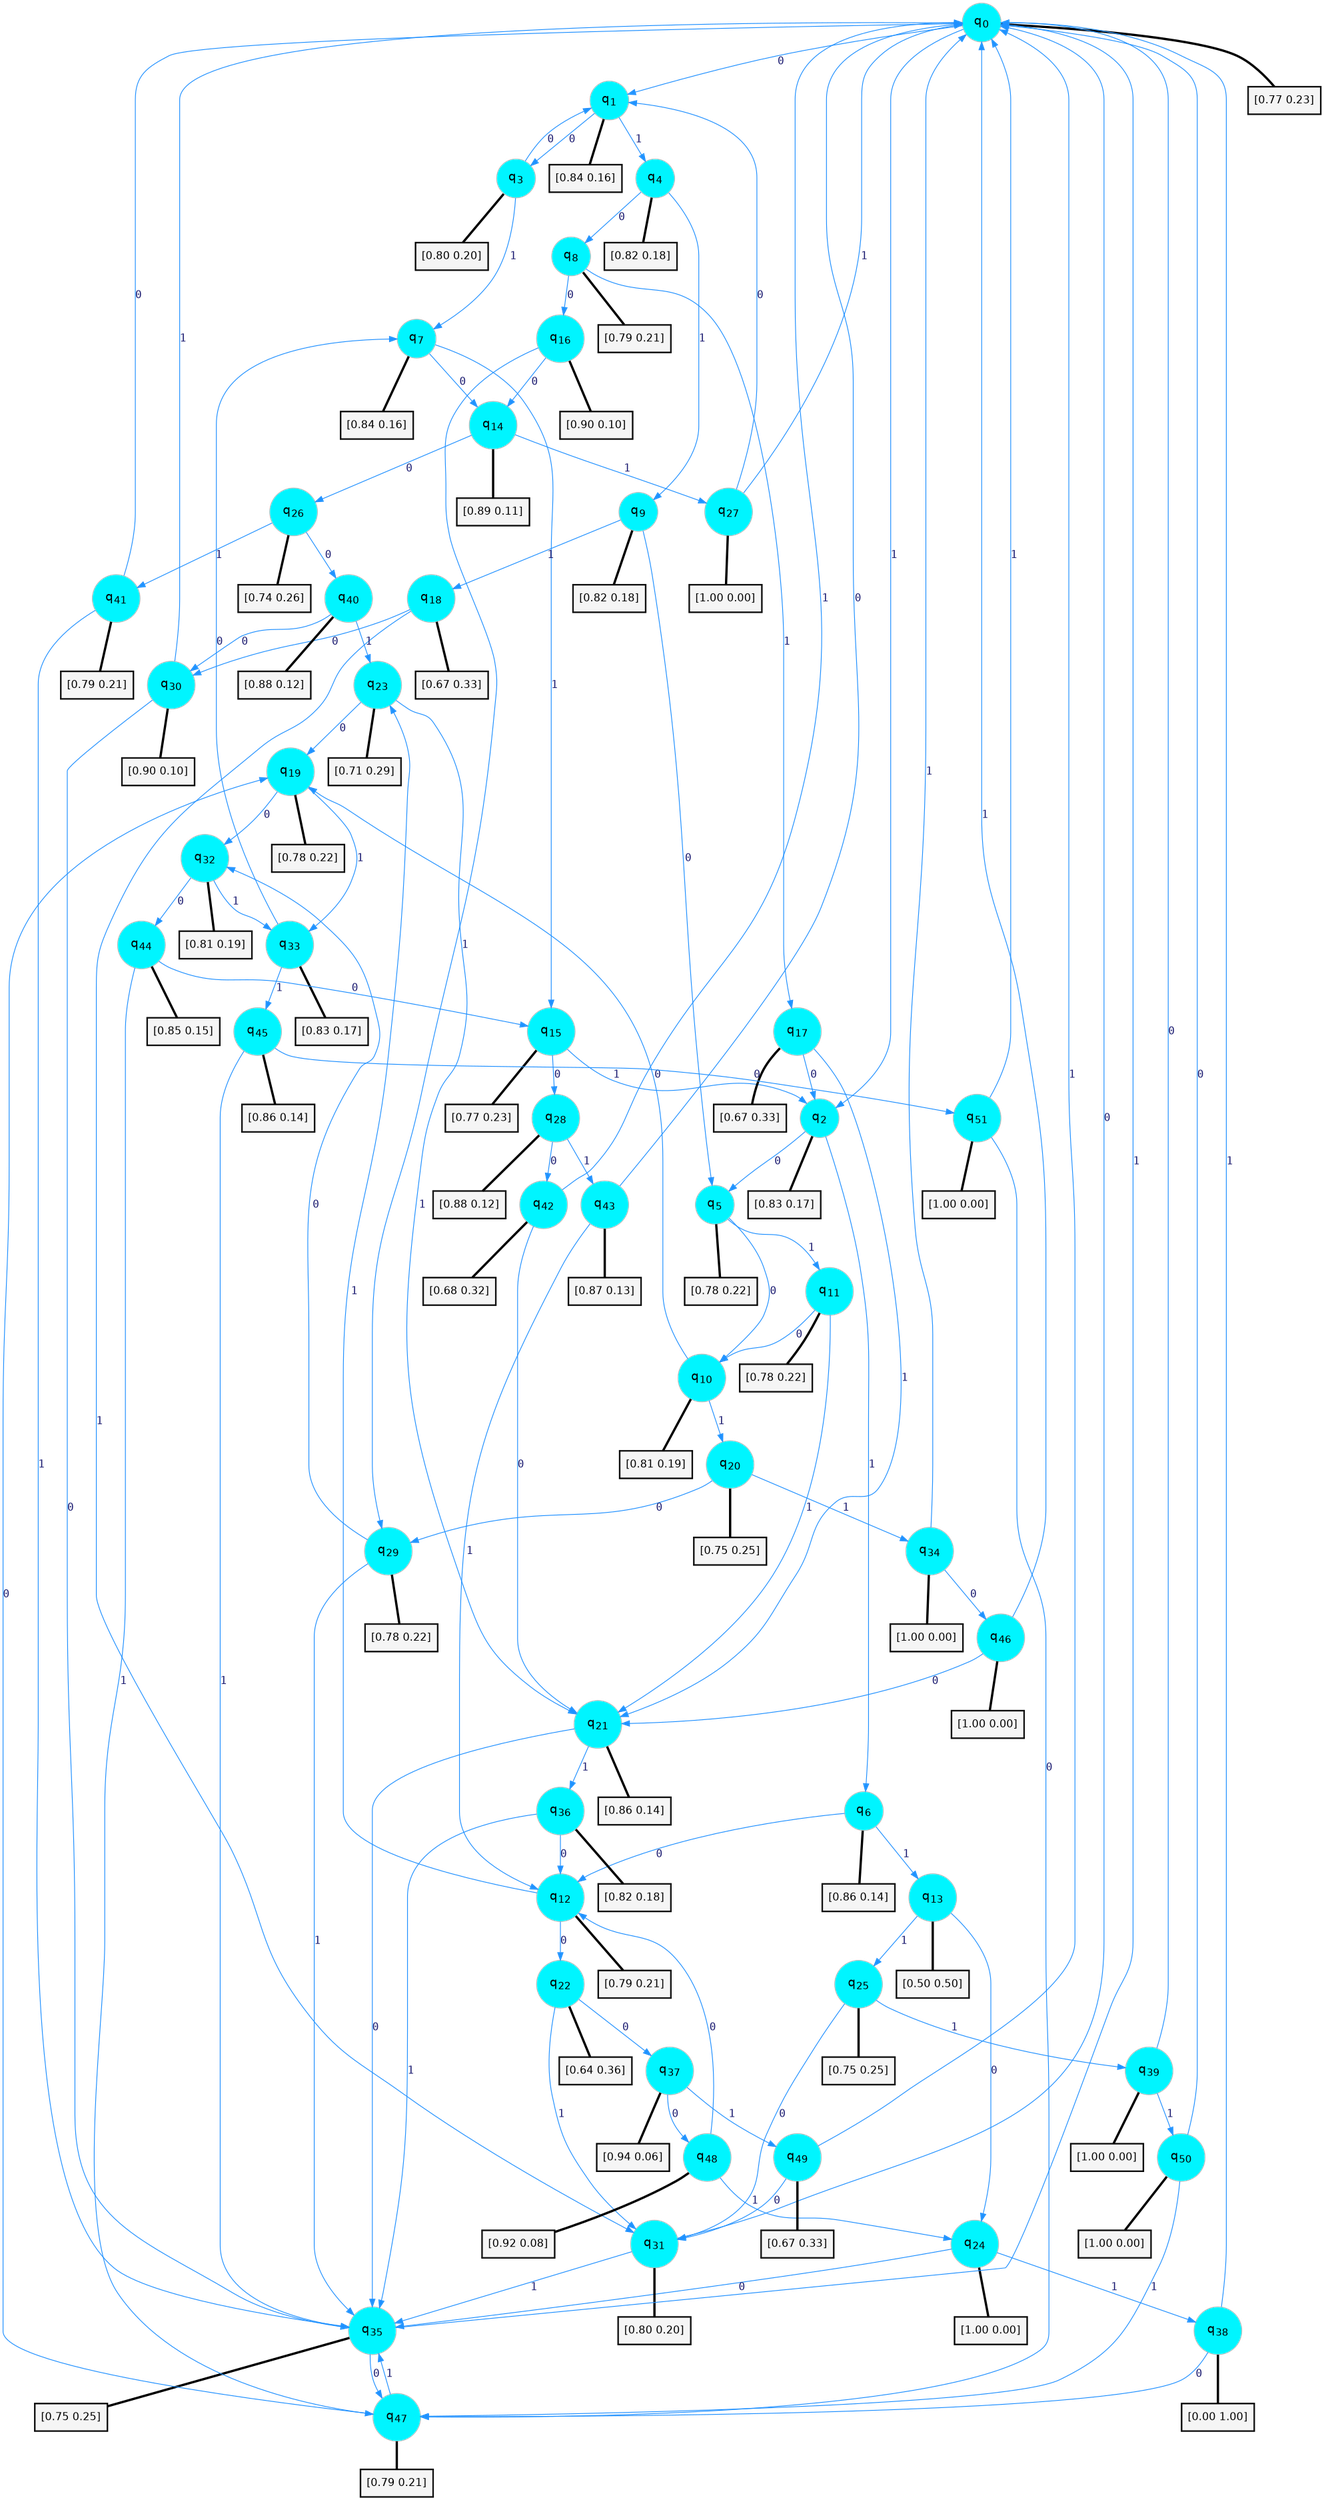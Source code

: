 digraph G {
graph [
bgcolor=transparent, dpi=300, rankdir=TD, size="40,25"];
node [
color=gray, fillcolor=turquoise1, fontcolor=black, fontname=Helvetica, fontsize=16, fontweight=bold, shape=circle, style=filled];
edge [
arrowsize=1, color=dodgerblue1, fontcolor=midnightblue, fontname=courier, fontweight=bold, penwidth=1, style=solid, weight=20];
0[label=<q<SUB>0</SUB>>];
1[label=<q<SUB>1</SUB>>];
2[label=<q<SUB>2</SUB>>];
3[label=<q<SUB>3</SUB>>];
4[label=<q<SUB>4</SUB>>];
5[label=<q<SUB>5</SUB>>];
6[label=<q<SUB>6</SUB>>];
7[label=<q<SUB>7</SUB>>];
8[label=<q<SUB>8</SUB>>];
9[label=<q<SUB>9</SUB>>];
10[label=<q<SUB>10</SUB>>];
11[label=<q<SUB>11</SUB>>];
12[label=<q<SUB>12</SUB>>];
13[label=<q<SUB>13</SUB>>];
14[label=<q<SUB>14</SUB>>];
15[label=<q<SUB>15</SUB>>];
16[label=<q<SUB>16</SUB>>];
17[label=<q<SUB>17</SUB>>];
18[label=<q<SUB>18</SUB>>];
19[label=<q<SUB>19</SUB>>];
20[label=<q<SUB>20</SUB>>];
21[label=<q<SUB>21</SUB>>];
22[label=<q<SUB>22</SUB>>];
23[label=<q<SUB>23</SUB>>];
24[label=<q<SUB>24</SUB>>];
25[label=<q<SUB>25</SUB>>];
26[label=<q<SUB>26</SUB>>];
27[label=<q<SUB>27</SUB>>];
28[label=<q<SUB>28</SUB>>];
29[label=<q<SUB>29</SUB>>];
30[label=<q<SUB>30</SUB>>];
31[label=<q<SUB>31</SUB>>];
32[label=<q<SUB>32</SUB>>];
33[label=<q<SUB>33</SUB>>];
34[label=<q<SUB>34</SUB>>];
35[label=<q<SUB>35</SUB>>];
36[label=<q<SUB>36</SUB>>];
37[label=<q<SUB>37</SUB>>];
38[label=<q<SUB>38</SUB>>];
39[label=<q<SUB>39</SUB>>];
40[label=<q<SUB>40</SUB>>];
41[label=<q<SUB>41</SUB>>];
42[label=<q<SUB>42</SUB>>];
43[label=<q<SUB>43</SUB>>];
44[label=<q<SUB>44</SUB>>];
45[label=<q<SUB>45</SUB>>];
46[label=<q<SUB>46</SUB>>];
47[label=<q<SUB>47</SUB>>];
48[label=<q<SUB>48</SUB>>];
49[label=<q<SUB>49</SUB>>];
50[label=<q<SUB>50</SUB>>];
51[label=<q<SUB>51</SUB>>];
52[label="[0.77 0.23]", shape=box,fontcolor=black, fontname=Helvetica, fontsize=14, penwidth=2, fillcolor=whitesmoke,color=black];
53[label="[0.84 0.16]", shape=box,fontcolor=black, fontname=Helvetica, fontsize=14, penwidth=2, fillcolor=whitesmoke,color=black];
54[label="[0.83 0.17]", shape=box,fontcolor=black, fontname=Helvetica, fontsize=14, penwidth=2, fillcolor=whitesmoke,color=black];
55[label="[0.80 0.20]", shape=box,fontcolor=black, fontname=Helvetica, fontsize=14, penwidth=2, fillcolor=whitesmoke,color=black];
56[label="[0.82 0.18]", shape=box,fontcolor=black, fontname=Helvetica, fontsize=14, penwidth=2, fillcolor=whitesmoke,color=black];
57[label="[0.78 0.22]", shape=box,fontcolor=black, fontname=Helvetica, fontsize=14, penwidth=2, fillcolor=whitesmoke,color=black];
58[label="[0.86 0.14]", shape=box,fontcolor=black, fontname=Helvetica, fontsize=14, penwidth=2, fillcolor=whitesmoke,color=black];
59[label="[0.84 0.16]", shape=box,fontcolor=black, fontname=Helvetica, fontsize=14, penwidth=2, fillcolor=whitesmoke,color=black];
60[label="[0.79 0.21]", shape=box,fontcolor=black, fontname=Helvetica, fontsize=14, penwidth=2, fillcolor=whitesmoke,color=black];
61[label="[0.82 0.18]", shape=box,fontcolor=black, fontname=Helvetica, fontsize=14, penwidth=2, fillcolor=whitesmoke,color=black];
62[label="[0.81 0.19]", shape=box,fontcolor=black, fontname=Helvetica, fontsize=14, penwidth=2, fillcolor=whitesmoke,color=black];
63[label="[0.78 0.22]", shape=box,fontcolor=black, fontname=Helvetica, fontsize=14, penwidth=2, fillcolor=whitesmoke,color=black];
64[label="[0.79 0.21]", shape=box,fontcolor=black, fontname=Helvetica, fontsize=14, penwidth=2, fillcolor=whitesmoke,color=black];
65[label="[0.50 0.50]", shape=box,fontcolor=black, fontname=Helvetica, fontsize=14, penwidth=2, fillcolor=whitesmoke,color=black];
66[label="[0.89 0.11]", shape=box,fontcolor=black, fontname=Helvetica, fontsize=14, penwidth=2, fillcolor=whitesmoke,color=black];
67[label="[0.77 0.23]", shape=box,fontcolor=black, fontname=Helvetica, fontsize=14, penwidth=2, fillcolor=whitesmoke,color=black];
68[label="[0.90 0.10]", shape=box,fontcolor=black, fontname=Helvetica, fontsize=14, penwidth=2, fillcolor=whitesmoke,color=black];
69[label="[0.67 0.33]", shape=box,fontcolor=black, fontname=Helvetica, fontsize=14, penwidth=2, fillcolor=whitesmoke,color=black];
70[label="[0.67 0.33]", shape=box,fontcolor=black, fontname=Helvetica, fontsize=14, penwidth=2, fillcolor=whitesmoke,color=black];
71[label="[0.78 0.22]", shape=box,fontcolor=black, fontname=Helvetica, fontsize=14, penwidth=2, fillcolor=whitesmoke,color=black];
72[label="[0.75 0.25]", shape=box,fontcolor=black, fontname=Helvetica, fontsize=14, penwidth=2, fillcolor=whitesmoke,color=black];
73[label="[0.86 0.14]", shape=box,fontcolor=black, fontname=Helvetica, fontsize=14, penwidth=2, fillcolor=whitesmoke,color=black];
74[label="[0.64 0.36]", shape=box,fontcolor=black, fontname=Helvetica, fontsize=14, penwidth=2, fillcolor=whitesmoke,color=black];
75[label="[0.71 0.29]", shape=box,fontcolor=black, fontname=Helvetica, fontsize=14, penwidth=2, fillcolor=whitesmoke,color=black];
76[label="[1.00 0.00]", shape=box,fontcolor=black, fontname=Helvetica, fontsize=14, penwidth=2, fillcolor=whitesmoke,color=black];
77[label="[0.75 0.25]", shape=box,fontcolor=black, fontname=Helvetica, fontsize=14, penwidth=2, fillcolor=whitesmoke,color=black];
78[label="[0.74 0.26]", shape=box,fontcolor=black, fontname=Helvetica, fontsize=14, penwidth=2, fillcolor=whitesmoke,color=black];
79[label="[1.00 0.00]", shape=box,fontcolor=black, fontname=Helvetica, fontsize=14, penwidth=2, fillcolor=whitesmoke,color=black];
80[label="[0.88 0.12]", shape=box,fontcolor=black, fontname=Helvetica, fontsize=14, penwidth=2, fillcolor=whitesmoke,color=black];
81[label="[0.78 0.22]", shape=box,fontcolor=black, fontname=Helvetica, fontsize=14, penwidth=2, fillcolor=whitesmoke,color=black];
82[label="[0.90 0.10]", shape=box,fontcolor=black, fontname=Helvetica, fontsize=14, penwidth=2, fillcolor=whitesmoke,color=black];
83[label="[0.80 0.20]", shape=box,fontcolor=black, fontname=Helvetica, fontsize=14, penwidth=2, fillcolor=whitesmoke,color=black];
84[label="[0.81 0.19]", shape=box,fontcolor=black, fontname=Helvetica, fontsize=14, penwidth=2, fillcolor=whitesmoke,color=black];
85[label="[0.83 0.17]", shape=box,fontcolor=black, fontname=Helvetica, fontsize=14, penwidth=2, fillcolor=whitesmoke,color=black];
86[label="[1.00 0.00]", shape=box,fontcolor=black, fontname=Helvetica, fontsize=14, penwidth=2, fillcolor=whitesmoke,color=black];
87[label="[0.75 0.25]", shape=box,fontcolor=black, fontname=Helvetica, fontsize=14, penwidth=2, fillcolor=whitesmoke,color=black];
88[label="[0.82 0.18]", shape=box,fontcolor=black, fontname=Helvetica, fontsize=14, penwidth=2, fillcolor=whitesmoke,color=black];
89[label="[0.94 0.06]", shape=box,fontcolor=black, fontname=Helvetica, fontsize=14, penwidth=2, fillcolor=whitesmoke,color=black];
90[label="[0.00 1.00]", shape=box,fontcolor=black, fontname=Helvetica, fontsize=14, penwidth=2, fillcolor=whitesmoke,color=black];
91[label="[1.00 0.00]", shape=box,fontcolor=black, fontname=Helvetica, fontsize=14, penwidth=2, fillcolor=whitesmoke,color=black];
92[label="[0.88 0.12]", shape=box,fontcolor=black, fontname=Helvetica, fontsize=14, penwidth=2, fillcolor=whitesmoke,color=black];
93[label="[0.79 0.21]", shape=box,fontcolor=black, fontname=Helvetica, fontsize=14, penwidth=2, fillcolor=whitesmoke,color=black];
94[label="[0.68 0.32]", shape=box,fontcolor=black, fontname=Helvetica, fontsize=14, penwidth=2, fillcolor=whitesmoke,color=black];
95[label="[0.87 0.13]", shape=box,fontcolor=black, fontname=Helvetica, fontsize=14, penwidth=2, fillcolor=whitesmoke,color=black];
96[label="[0.85 0.15]", shape=box,fontcolor=black, fontname=Helvetica, fontsize=14, penwidth=2, fillcolor=whitesmoke,color=black];
97[label="[0.86 0.14]", shape=box,fontcolor=black, fontname=Helvetica, fontsize=14, penwidth=2, fillcolor=whitesmoke,color=black];
98[label="[1.00 0.00]", shape=box,fontcolor=black, fontname=Helvetica, fontsize=14, penwidth=2, fillcolor=whitesmoke,color=black];
99[label="[0.79 0.21]", shape=box,fontcolor=black, fontname=Helvetica, fontsize=14, penwidth=2, fillcolor=whitesmoke,color=black];
100[label="[0.92 0.08]", shape=box,fontcolor=black, fontname=Helvetica, fontsize=14, penwidth=2, fillcolor=whitesmoke,color=black];
101[label="[0.67 0.33]", shape=box,fontcolor=black, fontname=Helvetica, fontsize=14, penwidth=2, fillcolor=whitesmoke,color=black];
102[label="[1.00 0.00]", shape=box,fontcolor=black, fontname=Helvetica, fontsize=14, penwidth=2, fillcolor=whitesmoke,color=black];
103[label="[1.00 0.00]", shape=box,fontcolor=black, fontname=Helvetica, fontsize=14, penwidth=2, fillcolor=whitesmoke,color=black];
0->1 [label=0];
0->2 [label=1];
0->52 [arrowhead=none, penwidth=3,color=black];
1->3 [label=0];
1->4 [label=1];
1->53 [arrowhead=none, penwidth=3,color=black];
2->5 [label=0];
2->6 [label=1];
2->54 [arrowhead=none, penwidth=3,color=black];
3->1 [label=0];
3->7 [label=1];
3->55 [arrowhead=none, penwidth=3,color=black];
4->8 [label=0];
4->9 [label=1];
4->56 [arrowhead=none, penwidth=3,color=black];
5->10 [label=0];
5->11 [label=1];
5->57 [arrowhead=none, penwidth=3,color=black];
6->12 [label=0];
6->13 [label=1];
6->58 [arrowhead=none, penwidth=3,color=black];
7->14 [label=0];
7->15 [label=1];
7->59 [arrowhead=none, penwidth=3,color=black];
8->16 [label=0];
8->17 [label=1];
8->60 [arrowhead=none, penwidth=3,color=black];
9->5 [label=0];
9->18 [label=1];
9->61 [arrowhead=none, penwidth=3,color=black];
10->19 [label=0];
10->20 [label=1];
10->62 [arrowhead=none, penwidth=3,color=black];
11->10 [label=0];
11->21 [label=1];
11->63 [arrowhead=none, penwidth=3,color=black];
12->22 [label=0];
12->23 [label=1];
12->64 [arrowhead=none, penwidth=3,color=black];
13->24 [label=0];
13->25 [label=1];
13->65 [arrowhead=none, penwidth=3,color=black];
14->26 [label=0];
14->27 [label=1];
14->66 [arrowhead=none, penwidth=3,color=black];
15->28 [label=0];
15->2 [label=1];
15->67 [arrowhead=none, penwidth=3,color=black];
16->14 [label=0];
16->29 [label=1];
16->68 [arrowhead=none, penwidth=3,color=black];
17->2 [label=0];
17->21 [label=1];
17->69 [arrowhead=none, penwidth=3,color=black];
18->30 [label=0];
18->31 [label=1];
18->70 [arrowhead=none, penwidth=3,color=black];
19->32 [label=0];
19->33 [label=1];
19->71 [arrowhead=none, penwidth=3,color=black];
20->29 [label=0];
20->34 [label=1];
20->72 [arrowhead=none, penwidth=3,color=black];
21->35 [label=0];
21->36 [label=1];
21->73 [arrowhead=none, penwidth=3,color=black];
22->37 [label=0];
22->31 [label=1];
22->74 [arrowhead=none, penwidth=3,color=black];
23->19 [label=0];
23->21 [label=1];
23->75 [arrowhead=none, penwidth=3,color=black];
24->35 [label=0];
24->38 [label=1];
24->76 [arrowhead=none, penwidth=3,color=black];
25->31 [label=0];
25->39 [label=1];
25->77 [arrowhead=none, penwidth=3,color=black];
26->40 [label=0];
26->41 [label=1];
26->78 [arrowhead=none, penwidth=3,color=black];
27->1 [label=0];
27->0 [label=1];
27->79 [arrowhead=none, penwidth=3,color=black];
28->42 [label=0];
28->43 [label=1];
28->80 [arrowhead=none, penwidth=3,color=black];
29->32 [label=0];
29->35 [label=1];
29->81 [arrowhead=none, penwidth=3,color=black];
30->35 [label=0];
30->0 [label=1];
30->82 [arrowhead=none, penwidth=3,color=black];
31->0 [label=0];
31->35 [label=1];
31->83 [arrowhead=none, penwidth=3,color=black];
32->44 [label=0];
32->33 [label=1];
32->84 [arrowhead=none, penwidth=3,color=black];
33->7 [label=0];
33->45 [label=1];
33->85 [arrowhead=none, penwidth=3,color=black];
34->46 [label=0];
34->0 [label=1];
34->86 [arrowhead=none, penwidth=3,color=black];
35->47 [label=0];
35->0 [label=1];
35->87 [arrowhead=none, penwidth=3,color=black];
36->12 [label=0];
36->35 [label=1];
36->88 [arrowhead=none, penwidth=3,color=black];
37->48 [label=0];
37->49 [label=1];
37->89 [arrowhead=none, penwidth=3,color=black];
38->47 [label=0];
38->0 [label=1];
38->90 [arrowhead=none, penwidth=3,color=black];
39->0 [label=0];
39->50 [label=1];
39->91 [arrowhead=none, penwidth=3,color=black];
40->30 [label=0];
40->23 [label=1];
40->92 [arrowhead=none, penwidth=3,color=black];
41->0 [label=0];
41->35 [label=1];
41->93 [arrowhead=none, penwidth=3,color=black];
42->21 [label=0];
42->0 [label=1];
42->94 [arrowhead=none, penwidth=3,color=black];
43->0 [label=0];
43->12 [label=1];
43->95 [arrowhead=none, penwidth=3,color=black];
44->15 [label=0];
44->47 [label=1];
44->96 [arrowhead=none, penwidth=3,color=black];
45->51 [label=0];
45->35 [label=1];
45->97 [arrowhead=none, penwidth=3,color=black];
46->21 [label=0];
46->0 [label=1];
46->98 [arrowhead=none, penwidth=3,color=black];
47->19 [label=0];
47->35 [label=1];
47->99 [arrowhead=none, penwidth=3,color=black];
48->12 [label=0];
48->24 [label=1];
48->100 [arrowhead=none, penwidth=3,color=black];
49->31 [label=0];
49->0 [label=1];
49->101 [arrowhead=none, penwidth=3,color=black];
50->0 [label=0];
50->47 [label=1];
50->102 [arrowhead=none, penwidth=3,color=black];
51->47 [label=0];
51->0 [label=1];
51->103 [arrowhead=none, penwidth=3,color=black];
}
